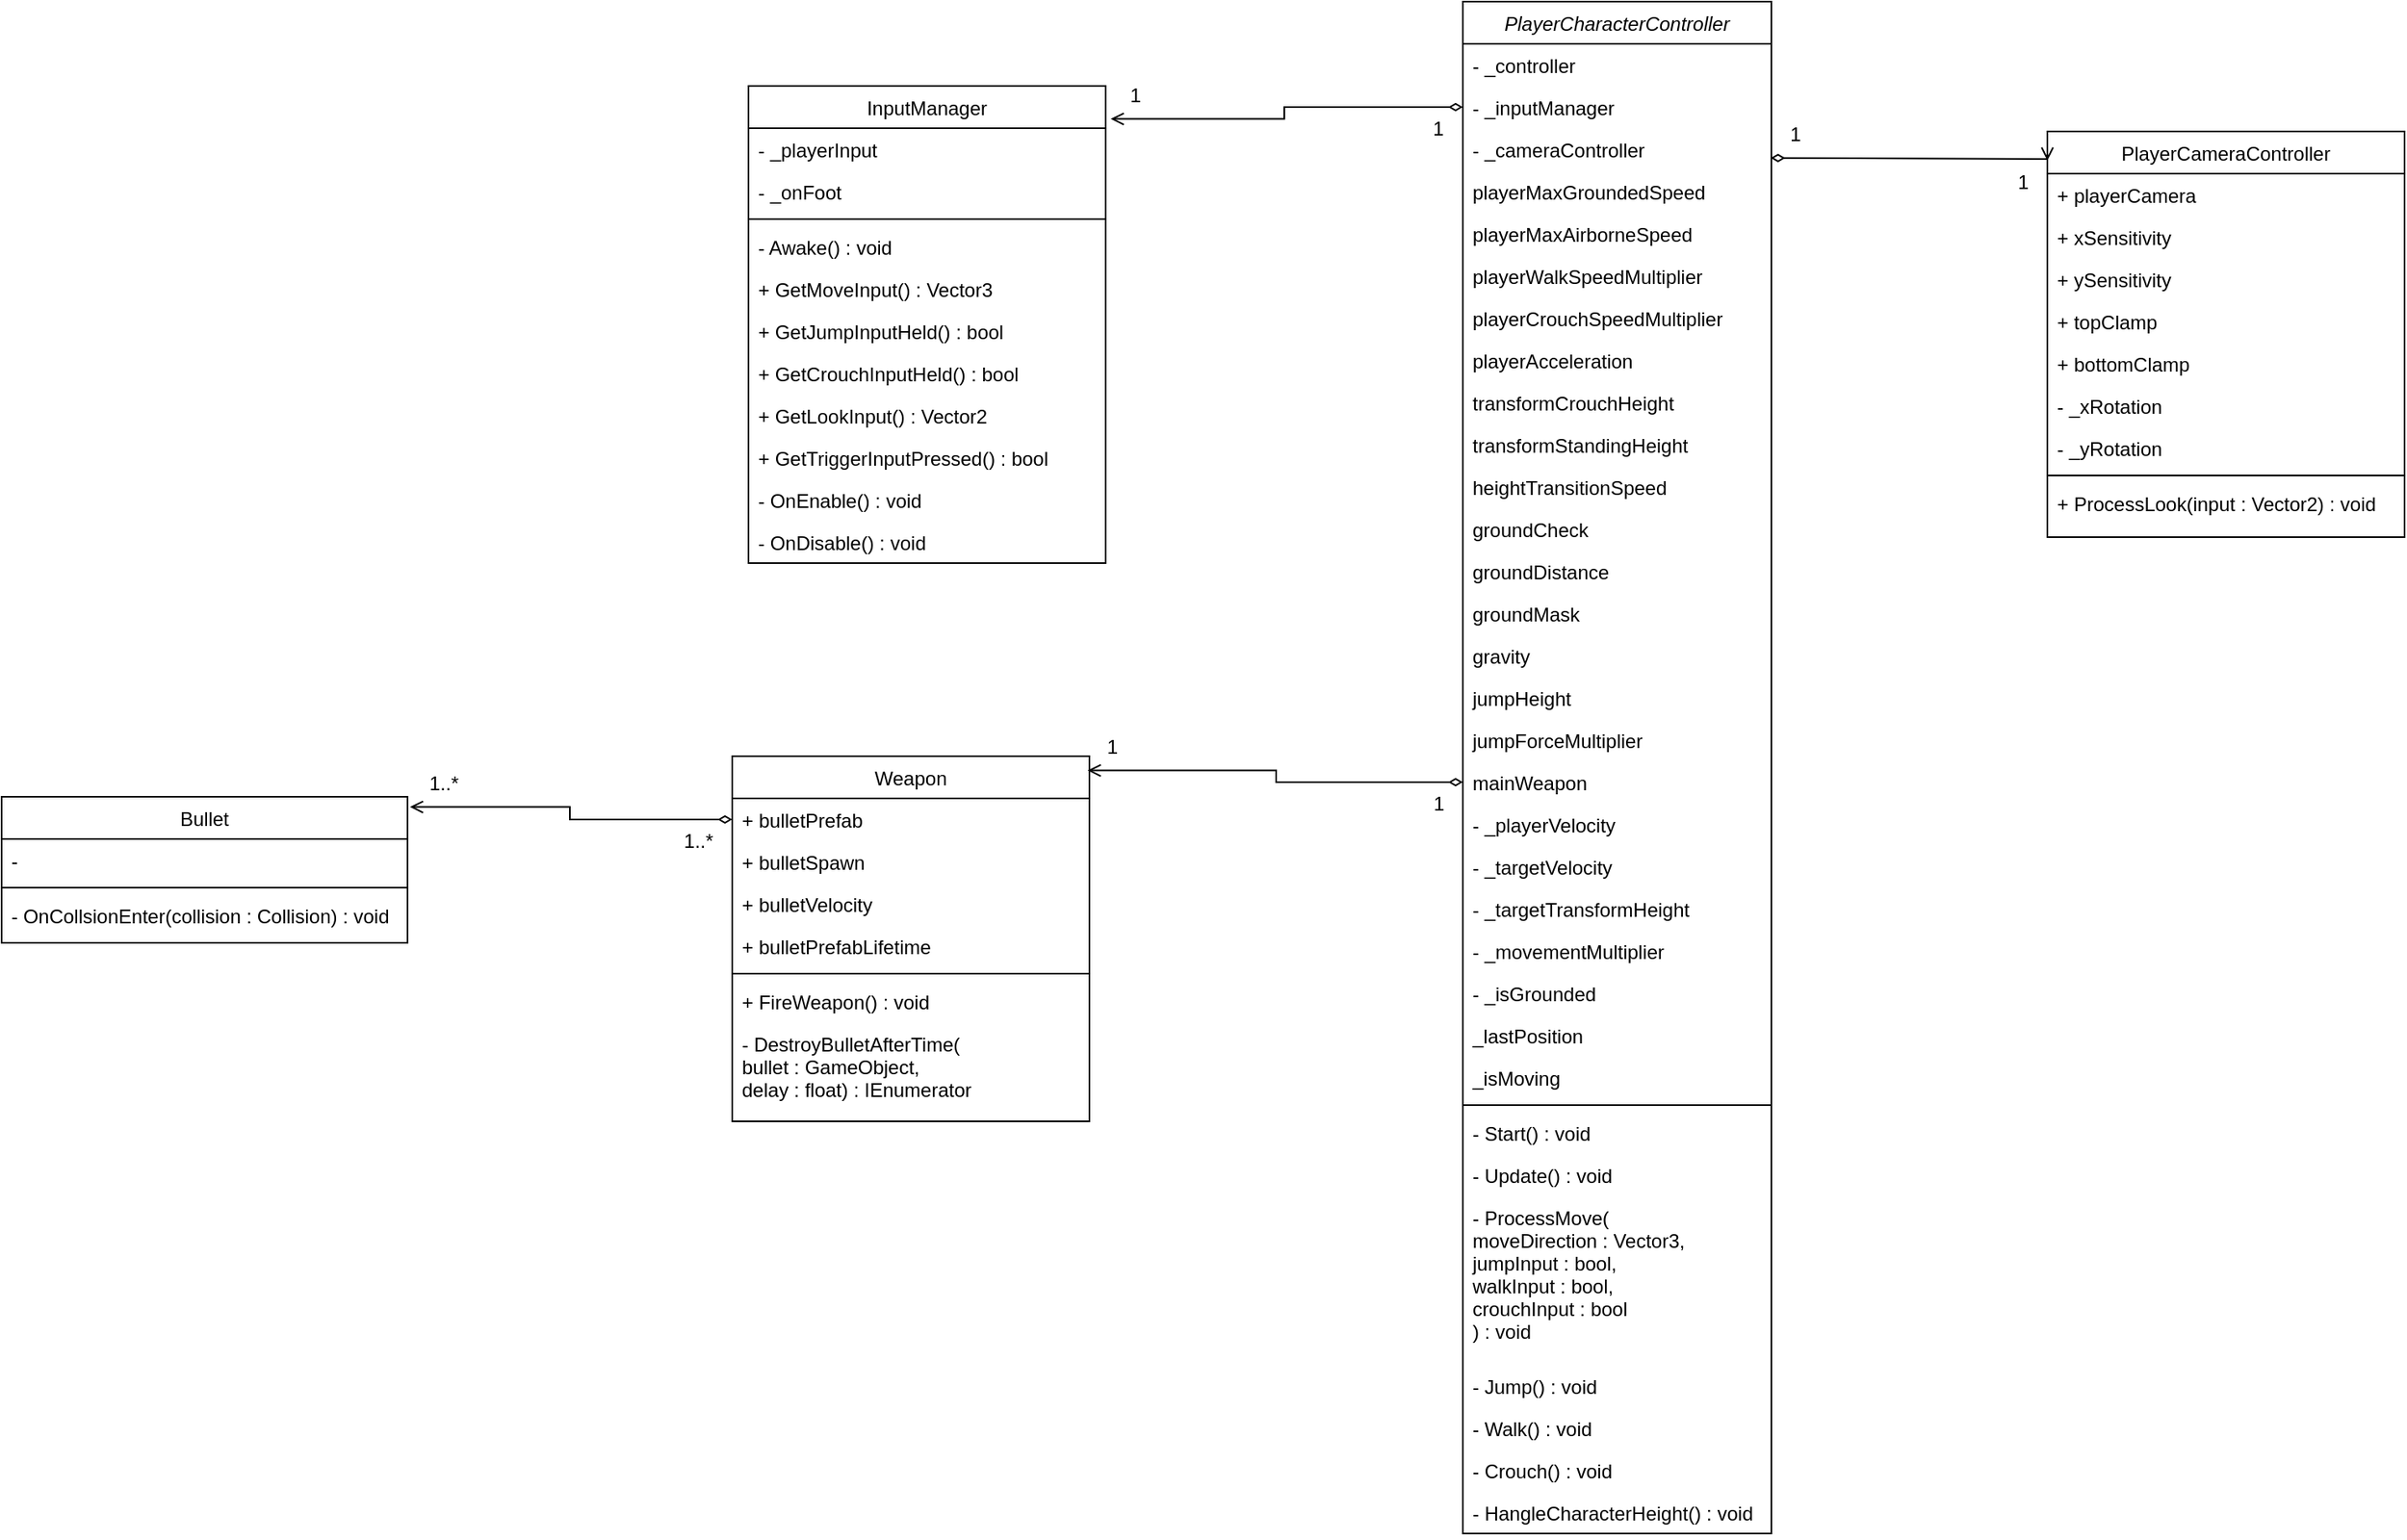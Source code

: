 <mxfile version="24.6.4" type="device">
  <diagram id="C5RBs43oDa-KdzZeNtuy" name="Page-1">
    <mxGraphModel dx="3033" dy="1148" grid="1" gridSize="10" guides="1" tooltips="1" connect="1" arrows="1" fold="1" page="1" pageScale="1" pageWidth="827" pageHeight="1169" math="0" shadow="0">
      <root>
        <mxCell id="WIyWlLk6GJQsqaUBKTNV-0" />
        <mxCell id="WIyWlLk6GJQsqaUBKTNV-1" parent="WIyWlLk6GJQsqaUBKTNV-0" />
        <mxCell id="zkfFHV4jXpPFQw0GAbJ--0" value="PlayerCharacterController" style="swimlane;fontStyle=2;align=center;verticalAlign=top;childLayout=stackLayout;horizontal=1;startSize=26;horizontalStack=0;resizeParent=1;resizeLast=0;collapsible=1;marginBottom=0;rounded=0;shadow=0;strokeWidth=1;" parent="WIyWlLk6GJQsqaUBKTNV-1" vertex="1">
          <mxGeometry x="200" y="120" width="190" height="944" as="geometry">
            <mxRectangle x="230" y="140" width="160" height="26" as="alternateBounds" />
          </mxGeometry>
        </mxCell>
        <mxCell id="zkfFHV4jXpPFQw0GAbJ--1" value="- _controller" style="text;align=left;verticalAlign=top;spacingLeft=4;spacingRight=4;overflow=hidden;rotatable=0;points=[[0,0.5],[1,0.5]];portConstraint=eastwest;" parent="zkfFHV4jXpPFQw0GAbJ--0" vertex="1">
          <mxGeometry y="26" width="190" height="26" as="geometry" />
        </mxCell>
        <mxCell id="3Q3I99lZ_9Vni8EtdELQ-0" value="- _inputManager" style="text;align=left;verticalAlign=top;spacingLeft=4;spacingRight=4;overflow=hidden;rotatable=0;points=[[0,0.5],[1,0.5]];portConstraint=eastwest;" vertex="1" parent="zkfFHV4jXpPFQw0GAbJ--0">
          <mxGeometry y="52" width="190" height="26" as="geometry" />
        </mxCell>
        <mxCell id="3Q3I99lZ_9Vni8EtdELQ-1" value="- _cameraController" style="text;align=left;verticalAlign=top;spacingLeft=4;spacingRight=4;overflow=hidden;rotatable=0;points=[[0,0.5],[1,0.5]];portConstraint=eastwest;rounded=0;shadow=0;html=0;" vertex="1" parent="zkfFHV4jXpPFQw0GAbJ--0">
          <mxGeometry y="78" width="190" height="26" as="geometry" />
        </mxCell>
        <mxCell id="zkfFHV4jXpPFQw0GAbJ--2" value="playerMaxGroundedSpeed" style="text;align=left;verticalAlign=top;spacingLeft=4;spacingRight=4;overflow=hidden;rotatable=0;points=[[0,0.5],[1,0.5]];portConstraint=eastwest;rounded=0;shadow=0;html=0;" parent="zkfFHV4jXpPFQw0GAbJ--0" vertex="1">
          <mxGeometry y="104" width="190" height="26" as="geometry" />
        </mxCell>
        <mxCell id="zkfFHV4jXpPFQw0GAbJ--3" value="playerMaxAirborneSpeed" style="text;align=left;verticalAlign=top;spacingLeft=4;spacingRight=4;overflow=hidden;rotatable=0;points=[[0,0.5],[1,0.5]];portConstraint=eastwest;rounded=0;shadow=0;html=0;" parent="zkfFHV4jXpPFQw0GAbJ--0" vertex="1">
          <mxGeometry y="130" width="190" height="26" as="geometry" />
        </mxCell>
        <mxCell id="3Q3I99lZ_9Vni8EtdELQ-2" value="playerWalkSpeedMultiplier" style="text;align=left;verticalAlign=top;spacingLeft=4;spacingRight=4;overflow=hidden;rotatable=0;points=[[0,0.5],[1,0.5]];portConstraint=eastwest;rounded=0;shadow=0;html=0;" vertex="1" parent="zkfFHV4jXpPFQw0GAbJ--0">
          <mxGeometry y="156" width="190" height="26" as="geometry" />
        </mxCell>
        <mxCell id="3Q3I99lZ_9Vni8EtdELQ-3" value="playerCrouchSpeedMultiplier" style="text;align=left;verticalAlign=top;spacingLeft=4;spacingRight=4;overflow=hidden;rotatable=0;points=[[0,0.5],[1,0.5]];portConstraint=eastwest;rounded=0;shadow=0;html=0;" vertex="1" parent="zkfFHV4jXpPFQw0GAbJ--0">
          <mxGeometry y="182" width="190" height="26" as="geometry" />
        </mxCell>
        <mxCell id="3Q3I99lZ_9Vni8EtdELQ-4" value="playerAcceleration" style="text;align=left;verticalAlign=top;spacingLeft=4;spacingRight=4;overflow=hidden;rotatable=0;points=[[0,0.5],[1,0.5]];portConstraint=eastwest;rounded=0;shadow=0;html=0;" vertex="1" parent="zkfFHV4jXpPFQw0GAbJ--0">
          <mxGeometry y="208" width="190" height="26" as="geometry" />
        </mxCell>
        <mxCell id="3Q3I99lZ_9Vni8EtdELQ-5" value="transformCrouchHeight" style="text;align=left;verticalAlign=top;spacingLeft=4;spacingRight=4;overflow=hidden;rotatable=0;points=[[0,0.5],[1,0.5]];portConstraint=eastwest;rounded=0;shadow=0;html=0;" vertex="1" parent="zkfFHV4jXpPFQw0GAbJ--0">
          <mxGeometry y="234" width="190" height="26" as="geometry" />
        </mxCell>
        <mxCell id="3Q3I99lZ_9Vni8EtdELQ-6" value="transformStandingHeight" style="text;align=left;verticalAlign=top;spacingLeft=4;spacingRight=4;overflow=hidden;rotatable=0;points=[[0,0.5],[1,0.5]];portConstraint=eastwest;rounded=0;shadow=0;html=0;" vertex="1" parent="zkfFHV4jXpPFQw0GAbJ--0">
          <mxGeometry y="260" width="190" height="26" as="geometry" />
        </mxCell>
        <mxCell id="3Q3I99lZ_9Vni8EtdELQ-7" value="heightTransitionSpeed" style="text;align=left;verticalAlign=top;spacingLeft=4;spacingRight=4;overflow=hidden;rotatable=0;points=[[0,0.5],[1,0.5]];portConstraint=eastwest;rounded=0;shadow=0;html=0;" vertex="1" parent="zkfFHV4jXpPFQw0GAbJ--0">
          <mxGeometry y="286" width="190" height="26" as="geometry" />
        </mxCell>
        <mxCell id="3Q3I99lZ_9Vni8EtdELQ-8" value="groundCheck" style="text;align=left;verticalAlign=top;spacingLeft=4;spacingRight=4;overflow=hidden;rotatable=0;points=[[0,0.5],[1,0.5]];portConstraint=eastwest;rounded=0;shadow=0;html=0;" vertex="1" parent="zkfFHV4jXpPFQw0GAbJ--0">
          <mxGeometry y="312" width="190" height="26" as="geometry" />
        </mxCell>
        <mxCell id="3Q3I99lZ_9Vni8EtdELQ-9" value="groundDistance" style="text;align=left;verticalAlign=top;spacingLeft=4;spacingRight=4;overflow=hidden;rotatable=0;points=[[0,0.5],[1,0.5]];portConstraint=eastwest;rounded=0;shadow=0;html=0;" vertex="1" parent="zkfFHV4jXpPFQw0GAbJ--0">
          <mxGeometry y="338" width="190" height="26" as="geometry" />
        </mxCell>
        <mxCell id="3Q3I99lZ_9Vni8EtdELQ-10" value="groundMask" style="text;align=left;verticalAlign=top;spacingLeft=4;spacingRight=4;overflow=hidden;rotatable=0;points=[[0,0.5],[1,0.5]];portConstraint=eastwest;rounded=0;shadow=0;html=0;" vertex="1" parent="zkfFHV4jXpPFQw0GAbJ--0">
          <mxGeometry y="364" width="190" height="26" as="geometry" />
        </mxCell>
        <mxCell id="3Q3I99lZ_9Vni8EtdELQ-11" value="gravity" style="text;align=left;verticalAlign=top;spacingLeft=4;spacingRight=4;overflow=hidden;rotatable=0;points=[[0,0.5],[1,0.5]];portConstraint=eastwest;rounded=0;shadow=0;html=0;" vertex="1" parent="zkfFHV4jXpPFQw0GAbJ--0">
          <mxGeometry y="390" width="190" height="26" as="geometry" />
        </mxCell>
        <mxCell id="3Q3I99lZ_9Vni8EtdELQ-12" value="jumpHeight" style="text;align=left;verticalAlign=top;spacingLeft=4;spacingRight=4;overflow=hidden;rotatable=0;points=[[0,0.5],[1,0.5]];portConstraint=eastwest;rounded=0;shadow=0;html=0;" vertex="1" parent="zkfFHV4jXpPFQw0GAbJ--0">
          <mxGeometry y="416" width="190" height="26" as="geometry" />
        </mxCell>
        <mxCell id="3Q3I99lZ_9Vni8EtdELQ-13" value="jumpForceMultiplier" style="text;align=left;verticalAlign=top;spacingLeft=4;spacingRight=4;overflow=hidden;rotatable=0;points=[[0,0.5],[1,0.5]];portConstraint=eastwest;rounded=0;shadow=0;html=0;" vertex="1" parent="zkfFHV4jXpPFQw0GAbJ--0">
          <mxGeometry y="442" width="190" height="26" as="geometry" />
        </mxCell>
        <mxCell id="3Q3I99lZ_9Vni8EtdELQ-14" value="mainWeapon" style="text;align=left;verticalAlign=top;spacingLeft=4;spacingRight=4;overflow=hidden;rotatable=0;points=[[0,0.5],[1,0.5]];portConstraint=eastwest;rounded=0;shadow=0;html=0;" vertex="1" parent="zkfFHV4jXpPFQw0GAbJ--0">
          <mxGeometry y="468" width="190" height="26" as="geometry" />
        </mxCell>
        <mxCell id="3Q3I99lZ_9Vni8EtdELQ-15" value="- _playerVelocity" style="text;align=left;verticalAlign=top;spacingLeft=4;spacingRight=4;overflow=hidden;rotatable=0;points=[[0,0.5],[1,0.5]];portConstraint=eastwest;rounded=0;shadow=0;html=0;" vertex="1" parent="zkfFHV4jXpPFQw0GAbJ--0">
          <mxGeometry y="494" width="190" height="26" as="geometry" />
        </mxCell>
        <mxCell id="3Q3I99lZ_9Vni8EtdELQ-16" value="- _targetVelocity" style="text;align=left;verticalAlign=top;spacingLeft=4;spacingRight=4;overflow=hidden;rotatable=0;points=[[0,0.5],[1,0.5]];portConstraint=eastwest;rounded=0;shadow=0;html=0;" vertex="1" parent="zkfFHV4jXpPFQw0GAbJ--0">
          <mxGeometry y="520" width="190" height="26" as="geometry" />
        </mxCell>
        <mxCell id="3Q3I99lZ_9Vni8EtdELQ-17" value="- _targetTransformHeight" style="text;align=left;verticalAlign=top;spacingLeft=4;spacingRight=4;overflow=hidden;rotatable=0;points=[[0,0.5],[1,0.5]];portConstraint=eastwest;rounded=0;shadow=0;html=0;" vertex="1" parent="zkfFHV4jXpPFQw0GAbJ--0">
          <mxGeometry y="546" width="190" height="26" as="geometry" />
        </mxCell>
        <mxCell id="3Q3I99lZ_9Vni8EtdELQ-18" value="- _movementMultiplier" style="text;align=left;verticalAlign=top;spacingLeft=4;spacingRight=4;overflow=hidden;rotatable=0;points=[[0,0.5],[1,0.5]];portConstraint=eastwest;rounded=0;shadow=0;html=0;" vertex="1" parent="zkfFHV4jXpPFQw0GAbJ--0">
          <mxGeometry y="572" width="190" height="26" as="geometry" />
        </mxCell>
        <mxCell id="3Q3I99lZ_9Vni8EtdELQ-19" value="- _isGrounded" style="text;align=left;verticalAlign=top;spacingLeft=4;spacingRight=4;overflow=hidden;rotatable=0;points=[[0,0.5],[1,0.5]];portConstraint=eastwest;rounded=0;shadow=0;html=0;" vertex="1" parent="zkfFHV4jXpPFQw0GAbJ--0">
          <mxGeometry y="598" width="190" height="26" as="geometry" />
        </mxCell>
        <mxCell id="3Q3I99lZ_9Vni8EtdELQ-20" value="_lastPosition" style="text;align=left;verticalAlign=top;spacingLeft=4;spacingRight=4;overflow=hidden;rotatable=0;points=[[0,0.5],[1,0.5]];portConstraint=eastwest;rounded=0;shadow=0;html=0;" vertex="1" parent="zkfFHV4jXpPFQw0GAbJ--0">
          <mxGeometry y="624" width="190" height="26" as="geometry" />
        </mxCell>
        <mxCell id="3Q3I99lZ_9Vni8EtdELQ-21" value="_isMoving" style="text;align=left;verticalAlign=top;spacingLeft=4;spacingRight=4;overflow=hidden;rotatable=0;points=[[0,0.5],[1,0.5]];portConstraint=eastwest;rounded=0;shadow=0;html=0;" vertex="1" parent="zkfFHV4jXpPFQw0GAbJ--0">
          <mxGeometry y="650" width="190" height="26" as="geometry" />
        </mxCell>
        <mxCell id="zkfFHV4jXpPFQw0GAbJ--4" value="" style="line;html=1;strokeWidth=1;align=left;verticalAlign=middle;spacingTop=-1;spacingLeft=3;spacingRight=3;rotatable=0;labelPosition=right;points=[];portConstraint=eastwest;" parent="zkfFHV4jXpPFQw0GAbJ--0" vertex="1">
          <mxGeometry y="676" width="190" height="8" as="geometry" />
        </mxCell>
        <mxCell id="zkfFHV4jXpPFQw0GAbJ--5" value="- Start() : void&#xa;" style="text;align=left;verticalAlign=top;spacingLeft=4;spacingRight=4;overflow=hidden;rotatable=0;points=[[0,0.5],[1,0.5]];portConstraint=eastwest;" parent="zkfFHV4jXpPFQw0GAbJ--0" vertex="1">
          <mxGeometry y="684" width="190" height="26" as="geometry" />
        </mxCell>
        <mxCell id="3Q3I99lZ_9Vni8EtdELQ-22" value="- Update() : void&#xa;" style="text;align=left;verticalAlign=top;spacingLeft=4;spacingRight=4;overflow=hidden;rotatable=0;points=[[0,0.5],[1,0.5]];portConstraint=eastwest;" vertex="1" parent="zkfFHV4jXpPFQw0GAbJ--0">
          <mxGeometry y="710" width="190" height="26" as="geometry" />
        </mxCell>
        <mxCell id="3Q3I99lZ_9Vni8EtdELQ-23" value="- ProcessMove(&#xa;moveDirection : Vector3, &#xa;jumpInput : bool, &#xa;walkInput : bool, &#xa;crouchInput : bool&#xa;) : void&#xa;&#xa;" style="text;align=left;verticalAlign=top;spacingLeft=4;spacingRight=4;overflow=hidden;rotatable=0;points=[[0,0.5],[1,0.5]];portConstraint=eastwest;" vertex="1" parent="zkfFHV4jXpPFQw0GAbJ--0">
          <mxGeometry y="736" width="190" height="104" as="geometry" />
        </mxCell>
        <mxCell id="3Q3I99lZ_9Vni8EtdELQ-24" value="- Jump() : void&#xa;" style="text;align=left;verticalAlign=top;spacingLeft=4;spacingRight=4;overflow=hidden;rotatable=0;points=[[0,0.5],[1,0.5]];portConstraint=eastwest;" vertex="1" parent="zkfFHV4jXpPFQw0GAbJ--0">
          <mxGeometry y="840" width="190" height="26" as="geometry" />
        </mxCell>
        <mxCell id="3Q3I99lZ_9Vni8EtdELQ-25" value="- Walk() : void&#xa;" style="text;align=left;verticalAlign=top;spacingLeft=4;spacingRight=4;overflow=hidden;rotatable=0;points=[[0,0.5],[1,0.5]];portConstraint=eastwest;" vertex="1" parent="zkfFHV4jXpPFQw0GAbJ--0">
          <mxGeometry y="866" width="190" height="26" as="geometry" />
        </mxCell>
        <mxCell id="3Q3I99lZ_9Vni8EtdELQ-26" value="- Crouch() : void&#xa;" style="text;align=left;verticalAlign=top;spacingLeft=4;spacingRight=4;overflow=hidden;rotatable=0;points=[[0,0.5],[1,0.5]];portConstraint=eastwest;" vertex="1" parent="zkfFHV4jXpPFQw0GAbJ--0">
          <mxGeometry y="892" width="190" height="26" as="geometry" />
        </mxCell>
        <mxCell id="3Q3I99lZ_9Vni8EtdELQ-27" value="- HangleCharacterHeight() : void&#xa;" style="text;align=left;verticalAlign=top;spacingLeft=4;spacingRight=4;overflow=hidden;rotatable=0;points=[[0,0.5],[1,0.5]];portConstraint=eastwest;" vertex="1" parent="zkfFHV4jXpPFQw0GAbJ--0">
          <mxGeometry y="918" width="190" height="26" as="geometry" />
        </mxCell>
        <mxCell id="zkfFHV4jXpPFQw0GAbJ--17" value="PlayerCameraController" style="swimlane;fontStyle=0;align=center;verticalAlign=top;childLayout=stackLayout;horizontal=1;startSize=26;horizontalStack=0;resizeParent=1;resizeLast=0;collapsible=1;marginBottom=0;rounded=0;shadow=0;strokeWidth=1;" parent="WIyWlLk6GJQsqaUBKTNV-1" vertex="1">
          <mxGeometry x="560" y="200" width="220" height="250" as="geometry">
            <mxRectangle x="550" y="140" width="160" height="26" as="alternateBounds" />
          </mxGeometry>
        </mxCell>
        <mxCell id="zkfFHV4jXpPFQw0GAbJ--18" value="+ playerCamera" style="text;align=left;verticalAlign=top;spacingLeft=4;spacingRight=4;overflow=hidden;rotatable=0;points=[[0,0.5],[1,0.5]];portConstraint=eastwest;" parent="zkfFHV4jXpPFQw0GAbJ--17" vertex="1">
          <mxGeometry y="26" width="220" height="26" as="geometry" />
        </mxCell>
        <mxCell id="zkfFHV4jXpPFQw0GAbJ--19" value="+ xSensitivity" style="text;align=left;verticalAlign=top;spacingLeft=4;spacingRight=4;overflow=hidden;rotatable=0;points=[[0,0.5],[1,0.5]];portConstraint=eastwest;rounded=0;shadow=0;html=0;" parent="zkfFHV4jXpPFQw0GAbJ--17" vertex="1">
          <mxGeometry y="52" width="220" height="26" as="geometry" />
        </mxCell>
        <mxCell id="zkfFHV4jXpPFQw0GAbJ--20" value="+ ySensitivity" style="text;align=left;verticalAlign=top;spacingLeft=4;spacingRight=4;overflow=hidden;rotatable=0;points=[[0,0.5],[1,0.5]];portConstraint=eastwest;rounded=0;shadow=0;html=0;" parent="zkfFHV4jXpPFQw0GAbJ--17" vertex="1">
          <mxGeometry y="78" width="220" height="26" as="geometry" />
        </mxCell>
        <mxCell id="zkfFHV4jXpPFQw0GAbJ--21" value="+ topClamp" style="text;align=left;verticalAlign=top;spacingLeft=4;spacingRight=4;overflow=hidden;rotatable=0;points=[[0,0.5],[1,0.5]];portConstraint=eastwest;rounded=0;shadow=0;html=0;" parent="zkfFHV4jXpPFQw0GAbJ--17" vertex="1">
          <mxGeometry y="104" width="220" height="26" as="geometry" />
        </mxCell>
        <mxCell id="zkfFHV4jXpPFQw0GAbJ--22" value="+ bottomClamp" style="text;align=left;verticalAlign=top;spacingLeft=4;spacingRight=4;overflow=hidden;rotatable=0;points=[[0,0.5],[1,0.5]];portConstraint=eastwest;rounded=0;shadow=0;html=0;" parent="zkfFHV4jXpPFQw0GAbJ--17" vertex="1">
          <mxGeometry y="130" width="220" height="26" as="geometry" />
        </mxCell>
        <mxCell id="3Q3I99lZ_9Vni8EtdELQ-28" value="- _xRotation" style="text;align=left;verticalAlign=top;spacingLeft=4;spacingRight=4;overflow=hidden;rotatable=0;points=[[0,0.5],[1,0.5]];portConstraint=eastwest;rounded=0;shadow=0;html=0;" vertex="1" parent="zkfFHV4jXpPFQw0GAbJ--17">
          <mxGeometry y="156" width="220" height="26" as="geometry" />
        </mxCell>
        <mxCell id="3Q3I99lZ_9Vni8EtdELQ-29" value="- _yRotation" style="text;align=left;verticalAlign=top;spacingLeft=4;spacingRight=4;overflow=hidden;rotatable=0;points=[[0,0.5],[1,0.5]];portConstraint=eastwest;rounded=0;shadow=0;html=0;" vertex="1" parent="zkfFHV4jXpPFQw0GAbJ--17">
          <mxGeometry y="182" width="220" height="26" as="geometry" />
        </mxCell>
        <mxCell id="zkfFHV4jXpPFQw0GAbJ--23" value="" style="line;html=1;strokeWidth=1;align=left;verticalAlign=middle;spacingTop=-1;spacingLeft=3;spacingRight=3;rotatable=0;labelPosition=right;points=[];portConstraint=eastwest;" parent="zkfFHV4jXpPFQw0GAbJ--17" vertex="1">
          <mxGeometry y="208" width="220" height="8" as="geometry" />
        </mxCell>
        <mxCell id="zkfFHV4jXpPFQw0GAbJ--24" value="+ ProcessLook(input : Vector2) : void" style="text;align=left;verticalAlign=top;spacingLeft=4;spacingRight=4;overflow=hidden;rotatable=0;points=[[0,0.5],[1,0.5]];portConstraint=eastwest;" parent="zkfFHV4jXpPFQw0GAbJ--17" vertex="1">
          <mxGeometry y="216" width="220" height="26" as="geometry" />
        </mxCell>
        <mxCell id="zkfFHV4jXpPFQw0GAbJ--26" value="" style="endArrow=open;shadow=0;strokeWidth=1;rounded=0;curved=0;endFill=1;edgeStyle=elbowEdgeStyle;elbow=vertical;exitX=0.998;exitY=0.706;exitDx=0;exitDy=0;exitPerimeter=0;entryX=0;entryY=0.072;entryDx=0;entryDy=0;entryPerimeter=0;startArrow=diamondThin;startFill=0;" parent="WIyWlLk6GJQsqaUBKTNV-1" source="3Q3I99lZ_9Vni8EtdELQ-1" target="zkfFHV4jXpPFQw0GAbJ--17" edge="1">
          <mxGeometry x="0.5" y="41" relative="1" as="geometry">
            <mxPoint x="380" y="192" as="sourcePoint" />
            <mxPoint x="540" y="216" as="targetPoint" />
            <mxPoint x="-40" y="32" as="offset" />
          </mxGeometry>
        </mxCell>
        <mxCell id="zkfFHV4jXpPFQw0GAbJ--27" value="1" style="resizable=0;align=left;verticalAlign=bottom;labelBackgroundColor=none;fontSize=12;" parent="zkfFHV4jXpPFQw0GAbJ--26" connectable="0" vertex="1">
          <mxGeometry x="-1" relative="1" as="geometry">
            <mxPoint x="10" y="-6" as="offset" />
          </mxGeometry>
        </mxCell>
        <mxCell id="zkfFHV4jXpPFQw0GAbJ--28" value="1" style="resizable=0;align=right;verticalAlign=bottom;labelBackgroundColor=none;fontSize=12;" parent="zkfFHV4jXpPFQw0GAbJ--26" connectable="0" vertex="1">
          <mxGeometry x="1" relative="1" as="geometry">
            <mxPoint x="-10" y="22" as="offset" />
          </mxGeometry>
        </mxCell>
        <mxCell id="3Q3I99lZ_9Vni8EtdELQ-30" value="InputManager" style="swimlane;fontStyle=0;align=center;verticalAlign=top;childLayout=stackLayout;horizontal=1;startSize=26;horizontalStack=0;resizeParent=1;resizeLast=0;collapsible=1;marginBottom=0;rounded=0;shadow=0;strokeWidth=1;" vertex="1" parent="WIyWlLk6GJQsqaUBKTNV-1">
          <mxGeometry x="-240" y="172" width="220" height="294" as="geometry">
            <mxRectangle x="550" y="140" width="160" height="26" as="alternateBounds" />
          </mxGeometry>
        </mxCell>
        <mxCell id="3Q3I99lZ_9Vni8EtdELQ-31" value="- _playerInput" style="text;align=left;verticalAlign=top;spacingLeft=4;spacingRight=4;overflow=hidden;rotatable=0;points=[[0,0.5],[1,0.5]];portConstraint=eastwest;" vertex="1" parent="3Q3I99lZ_9Vni8EtdELQ-30">
          <mxGeometry y="26" width="220" height="26" as="geometry" />
        </mxCell>
        <mxCell id="3Q3I99lZ_9Vni8EtdELQ-32" value="- _onFoot" style="text;align=left;verticalAlign=top;spacingLeft=4;spacingRight=4;overflow=hidden;rotatable=0;points=[[0,0.5],[1,0.5]];portConstraint=eastwest;rounded=0;shadow=0;html=0;" vertex="1" parent="3Q3I99lZ_9Vni8EtdELQ-30">
          <mxGeometry y="52" width="220" height="26" as="geometry" />
        </mxCell>
        <mxCell id="3Q3I99lZ_9Vni8EtdELQ-38" value="" style="line;html=1;strokeWidth=1;align=left;verticalAlign=middle;spacingTop=-1;spacingLeft=3;spacingRight=3;rotatable=0;labelPosition=right;points=[];portConstraint=eastwest;" vertex="1" parent="3Q3I99lZ_9Vni8EtdELQ-30">
          <mxGeometry y="78" width="220" height="8" as="geometry" />
        </mxCell>
        <mxCell id="3Q3I99lZ_9Vni8EtdELQ-39" value="- Awake() : void" style="text;align=left;verticalAlign=top;spacingLeft=4;spacingRight=4;overflow=hidden;rotatable=0;points=[[0,0.5],[1,0.5]];portConstraint=eastwest;" vertex="1" parent="3Q3I99lZ_9Vni8EtdELQ-30">
          <mxGeometry y="86" width="220" height="26" as="geometry" />
        </mxCell>
        <mxCell id="3Q3I99lZ_9Vni8EtdELQ-43" value="+ GetMoveInput() : Vector3" style="text;align=left;verticalAlign=top;spacingLeft=4;spacingRight=4;overflow=hidden;rotatable=0;points=[[0,0.5],[1,0.5]];portConstraint=eastwest;" vertex="1" parent="3Q3I99lZ_9Vni8EtdELQ-30">
          <mxGeometry y="112" width="220" height="26" as="geometry" />
        </mxCell>
        <mxCell id="3Q3I99lZ_9Vni8EtdELQ-44" value="+ GetJumpInputHeld() : bool" style="text;align=left;verticalAlign=top;spacingLeft=4;spacingRight=4;overflow=hidden;rotatable=0;points=[[0,0.5],[1,0.5]];portConstraint=eastwest;" vertex="1" parent="3Q3I99lZ_9Vni8EtdELQ-30">
          <mxGeometry y="138" width="220" height="26" as="geometry" />
        </mxCell>
        <mxCell id="3Q3I99lZ_9Vni8EtdELQ-45" value="+ GetCrouchInputHeld() : bool" style="text;align=left;verticalAlign=top;spacingLeft=4;spacingRight=4;overflow=hidden;rotatable=0;points=[[0,0.5],[1,0.5]];portConstraint=eastwest;" vertex="1" parent="3Q3I99lZ_9Vni8EtdELQ-30">
          <mxGeometry y="164" width="220" height="26" as="geometry" />
        </mxCell>
        <mxCell id="3Q3I99lZ_9Vni8EtdELQ-46" value="+ GetLookInput() : Vector2" style="text;align=left;verticalAlign=top;spacingLeft=4;spacingRight=4;overflow=hidden;rotatable=0;points=[[0,0.5],[1,0.5]];portConstraint=eastwest;" vertex="1" parent="3Q3I99lZ_9Vni8EtdELQ-30">
          <mxGeometry y="190" width="220" height="26" as="geometry" />
        </mxCell>
        <mxCell id="3Q3I99lZ_9Vni8EtdELQ-47" value="+ GetTriggerInputPressed() : bool" style="text;align=left;verticalAlign=top;spacingLeft=4;spacingRight=4;overflow=hidden;rotatable=0;points=[[0,0.5],[1,0.5]];portConstraint=eastwest;" vertex="1" parent="3Q3I99lZ_9Vni8EtdELQ-30">
          <mxGeometry y="216" width="220" height="26" as="geometry" />
        </mxCell>
        <mxCell id="3Q3I99lZ_9Vni8EtdELQ-48" value="- OnEnable() : void" style="text;align=left;verticalAlign=top;spacingLeft=4;spacingRight=4;overflow=hidden;rotatable=0;points=[[0,0.5],[1,0.5]];portConstraint=eastwest;" vertex="1" parent="3Q3I99lZ_9Vni8EtdELQ-30">
          <mxGeometry y="242" width="220" height="26" as="geometry" />
        </mxCell>
        <mxCell id="3Q3I99lZ_9Vni8EtdELQ-49" value="- OnDisable() : void" style="text;align=left;verticalAlign=top;spacingLeft=4;spacingRight=4;overflow=hidden;rotatable=0;points=[[0,0.5],[1,0.5]];portConstraint=eastwest;" vertex="1" parent="3Q3I99lZ_9Vni8EtdELQ-30">
          <mxGeometry y="268" width="220" height="26" as="geometry" />
        </mxCell>
        <mxCell id="3Q3I99lZ_9Vni8EtdELQ-40" value="" style="endArrow=diamondThin;shadow=0;strokeWidth=1;rounded=0;endFill=0;elbow=vertical;exitX=1.014;exitY=0.069;exitDx=0;exitDy=0;exitPerimeter=0;startArrow=open;startFill=0;entryX=0;entryY=0.5;entryDx=0;entryDy=0;edgeStyle=orthogonalEdgeStyle;" edge="1" parent="WIyWlLk6GJQsqaUBKTNV-1" source="3Q3I99lZ_9Vni8EtdELQ-30" target="3Q3I99lZ_9Vni8EtdELQ-0">
          <mxGeometry x="0.5" y="41" relative="1" as="geometry">
            <mxPoint x="-10" y="130" as="sourcePoint" />
            <mxPoint x="80" y="180" as="targetPoint" />
            <mxPoint x="-40" y="32" as="offset" />
          </mxGeometry>
        </mxCell>
        <mxCell id="3Q3I99lZ_9Vni8EtdELQ-41" value="1" style="resizable=0;align=left;verticalAlign=bottom;labelBackgroundColor=none;fontSize=12;" connectable="0" vertex="1" parent="3Q3I99lZ_9Vni8EtdELQ-40">
          <mxGeometry x="-1" relative="1" as="geometry">
            <mxPoint x="10" y="-6" as="offset" />
          </mxGeometry>
        </mxCell>
        <mxCell id="3Q3I99lZ_9Vni8EtdELQ-42" value="1" style="resizable=0;align=right;verticalAlign=bottom;labelBackgroundColor=none;fontSize=12;" connectable="0" vertex="1" parent="3Q3I99lZ_9Vni8EtdELQ-40">
          <mxGeometry x="1" relative="1" as="geometry">
            <mxPoint x="-10" y="22" as="offset" />
          </mxGeometry>
        </mxCell>
        <mxCell id="3Q3I99lZ_9Vni8EtdELQ-50" value="Weapon" style="swimlane;fontStyle=0;align=center;verticalAlign=top;childLayout=stackLayout;horizontal=1;startSize=26;horizontalStack=0;resizeParent=1;resizeLast=0;collapsible=1;marginBottom=0;rounded=0;shadow=0;strokeWidth=1;" vertex="1" parent="WIyWlLk6GJQsqaUBKTNV-1">
          <mxGeometry x="-250" y="585" width="220" height="225" as="geometry">
            <mxRectangle x="550" y="140" width="160" height="26" as="alternateBounds" />
          </mxGeometry>
        </mxCell>
        <mxCell id="3Q3I99lZ_9Vni8EtdELQ-51" value="+ bulletPrefab" style="text;align=left;verticalAlign=top;spacingLeft=4;spacingRight=4;overflow=hidden;rotatable=0;points=[[0,0.5],[1,0.5]];portConstraint=eastwest;" vertex="1" parent="3Q3I99lZ_9Vni8EtdELQ-50">
          <mxGeometry y="26" width="220" height="26" as="geometry" />
        </mxCell>
        <mxCell id="3Q3I99lZ_9Vni8EtdELQ-65" value="+ bulletSpawn" style="text;align=left;verticalAlign=top;spacingLeft=4;spacingRight=4;overflow=hidden;rotatable=0;points=[[0,0.5],[1,0.5]];portConstraint=eastwest;" vertex="1" parent="3Q3I99lZ_9Vni8EtdELQ-50">
          <mxGeometry y="52" width="220" height="26" as="geometry" />
        </mxCell>
        <mxCell id="3Q3I99lZ_9Vni8EtdELQ-66" value="+ bulletVelocity" style="text;align=left;verticalAlign=top;spacingLeft=4;spacingRight=4;overflow=hidden;rotatable=0;points=[[0,0.5],[1,0.5]];portConstraint=eastwest;" vertex="1" parent="3Q3I99lZ_9Vni8EtdELQ-50">
          <mxGeometry y="78" width="220" height="26" as="geometry" />
        </mxCell>
        <mxCell id="3Q3I99lZ_9Vni8EtdELQ-67" value="+ bulletPrefabLifetime" style="text;align=left;verticalAlign=top;spacingLeft=4;spacingRight=4;overflow=hidden;rotatable=0;points=[[0,0.5],[1,0.5]];portConstraint=eastwest;" vertex="1" parent="3Q3I99lZ_9Vni8EtdELQ-50">
          <mxGeometry y="104" width="220" height="26" as="geometry" />
        </mxCell>
        <mxCell id="3Q3I99lZ_9Vni8EtdELQ-53" value="" style="line;html=1;strokeWidth=1;align=left;verticalAlign=middle;spacingTop=-1;spacingLeft=3;spacingRight=3;rotatable=0;labelPosition=right;points=[];portConstraint=eastwest;" vertex="1" parent="3Q3I99lZ_9Vni8EtdELQ-50">
          <mxGeometry y="130" width="220" height="8" as="geometry" />
        </mxCell>
        <mxCell id="3Q3I99lZ_9Vni8EtdELQ-54" value="+ FireWeapon() : void" style="text;align=left;verticalAlign=top;spacingLeft=4;spacingRight=4;overflow=hidden;rotatable=0;points=[[0,0.5],[1,0.5]];portConstraint=eastwest;" vertex="1" parent="3Q3I99lZ_9Vni8EtdELQ-50">
          <mxGeometry y="138" width="220" height="26" as="geometry" />
        </mxCell>
        <mxCell id="3Q3I99lZ_9Vni8EtdELQ-55" value="- DestroyBulletAfterTime(&#xa;bullet : GameObject,&#xa;delay : float) : IEnumerator" style="text;align=left;verticalAlign=top;spacingLeft=4;spacingRight=4;overflow=hidden;rotatable=0;points=[[0,0.5],[1,0.5]];portConstraint=eastwest;" vertex="1" parent="3Q3I99lZ_9Vni8EtdELQ-50">
          <mxGeometry y="164" width="220" height="56" as="geometry" />
        </mxCell>
        <mxCell id="3Q3I99lZ_9Vni8EtdELQ-62" value="" style="endArrow=diamondThin;shadow=0;strokeWidth=1;rounded=0;endFill=0;elbow=vertical;exitX=0.995;exitY=0.039;exitDx=0;exitDy=0;exitPerimeter=0;startArrow=open;startFill=0;entryX=0;entryY=0.5;entryDx=0;entryDy=0;edgeStyle=orthogonalEdgeStyle;" edge="1" parent="WIyWlLk6GJQsqaUBKTNV-1" source="3Q3I99lZ_9Vni8EtdELQ-50" target="3Q3I99lZ_9Vni8EtdELQ-14">
          <mxGeometry x="0.5" y="41" relative="1" as="geometry">
            <mxPoint x="-20" y="585" as="sourcePoint" />
            <mxPoint x="197" y="578" as="targetPoint" />
            <mxPoint x="-40" y="32" as="offset" />
          </mxGeometry>
        </mxCell>
        <mxCell id="3Q3I99lZ_9Vni8EtdELQ-63" value="1" style="resizable=0;align=left;verticalAlign=bottom;labelBackgroundColor=none;fontSize=12;" connectable="0" vertex="1" parent="3Q3I99lZ_9Vni8EtdELQ-62">
          <mxGeometry x="-1" relative="1" as="geometry">
            <mxPoint x="10" y="-6" as="offset" />
          </mxGeometry>
        </mxCell>
        <mxCell id="3Q3I99lZ_9Vni8EtdELQ-64" value="1" style="resizable=0;align=right;verticalAlign=bottom;labelBackgroundColor=none;fontSize=12;" connectable="0" vertex="1" parent="3Q3I99lZ_9Vni8EtdELQ-62">
          <mxGeometry x="1" relative="1" as="geometry">
            <mxPoint x="-10" y="22" as="offset" />
          </mxGeometry>
        </mxCell>
        <mxCell id="3Q3I99lZ_9Vni8EtdELQ-68" value="Bullet" style="swimlane;fontStyle=0;align=center;verticalAlign=top;childLayout=stackLayout;horizontal=1;startSize=26;horizontalStack=0;resizeParent=1;resizeLast=0;collapsible=1;marginBottom=0;rounded=0;shadow=0;strokeWidth=1;" vertex="1" parent="WIyWlLk6GJQsqaUBKTNV-1">
          <mxGeometry x="-700" y="610" width="250" height="90" as="geometry">
            <mxRectangle x="550" y="140" width="160" height="26" as="alternateBounds" />
          </mxGeometry>
        </mxCell>
        <mxCell id="3Q3I99lZ_9Vni8EtdELQ-71" value="-" style="text;align=left;verticalAlign=top;spacingLeft=4;spacingRight=4;overflow=hidden;rotatable=0;points=[[0,0.5],[1,0.5]];portConstraint=eastwest;" vertex="1" parent="3Q3I99lZ_9Vni8EtdELQ-68">
          <mxGeometry y="26" width="250" height="26" as="geometry" />
        </mxCell>
        <mxCell id="3Q3I99lZ_9Vni8EtdELQ-73" value="" style="line;html=1;strokeWidth=1;align=left;verticalAlign=middle;spacingTop=-1;spacingLeft=3;spacingRight=3;rotatable=0;labelPosition=right;points=[];portConstraint=eastwest;" vertex="1" parent="3Q3I99lZ_9Vni8EtdELQ-68">
          <mxGeometry y="52" width="250" height="8" as="geometry" />
        </mxCell>
        <mxCell id="3Q3I99lZ_9Vni8EtdELQ-74" value="- OnCollsionEnter(collision : Collision) : void" style="text;align=left;verticalAlign=top;spacingLeft=4;spacingRight=4;overflow=hidden;rotatable=0;points=[[0,0.5],[1,0.5]];portConstraint=eastwest;" vertex="1" parent="3Q3I99lZ_9Vni8EtdELQ-68">
          <mxGeometry y="60" width="250" height="26" as="geometry" />
        </mxCell>
        <mxCell id="3Q3I99lZ_9Vni8EtdELQ-76" value="" style="endArrow=diamondThin;shadow=0;strokeWidth=1;rounded=0;endFill=0;elbow=vertical;startArrow=open;startFill=0;entryX=0;entryY=0.5;entryDx=0;entryDy=0;exitX=1.006;exitY=0.07;exitDx=0;exitDy=0;exitPerimeter=0;edgeStyle=orthogonalEdgeStyle;" edge="1" parent="WIyWlLk6GJQsqaUBKTNV-1" source="3Q3I99lZ_9Vni8EtdELQ-68" target="3Q3I99lZ_9Vni8EtdELQ-51">
          <mxGeometry x="0.5" y="41" relative="1" as="geometry">
            <mxPoint x="-440" y="624" as="sourcePoint" />
            <mxPoint x="-299" y="560" as="targetPoint" />
            <mxPoint x="-40" y="32" as="offset" />
          </mxGeometry>
        </mxCell>
        <mxCell id="3Q3I99lZ_9Vni8EtdELQ-77" value="1..*" style="resizable=0;align=left;verticalAlign=bottom;labelBackgroundColor=none;fontSize=12;" connectable="0" vertex="1" parent="3Q3I99lZ_9Vni8EtdELQ-76">
          <mxGeometry x="-1" relative="1" as="geometry">
            <mxPoint x="10" y="-6" as="offset" />
          </mxGeometry>
        </mxCell>
        <mxCell id="3Q3I99lZ_9Vni8EtdELQ-78" value="1..*" style="resizable=0;align=right;verticalAlign=bottom;labelBackgroundColor=none;fontSize=12;" connectable="0" vertex="1" parent="3Q3I99lZ_9Vni8EtdELQ-76">
          <mxGeometry x="1" relative="1" as="geometry">
            <mxPoint x="-10" y="22" as="offset" />
          </mxGeometry>
        </mxCell>
      </root>
    </mxGraphModel>
  </diagram>
</mxfile>
